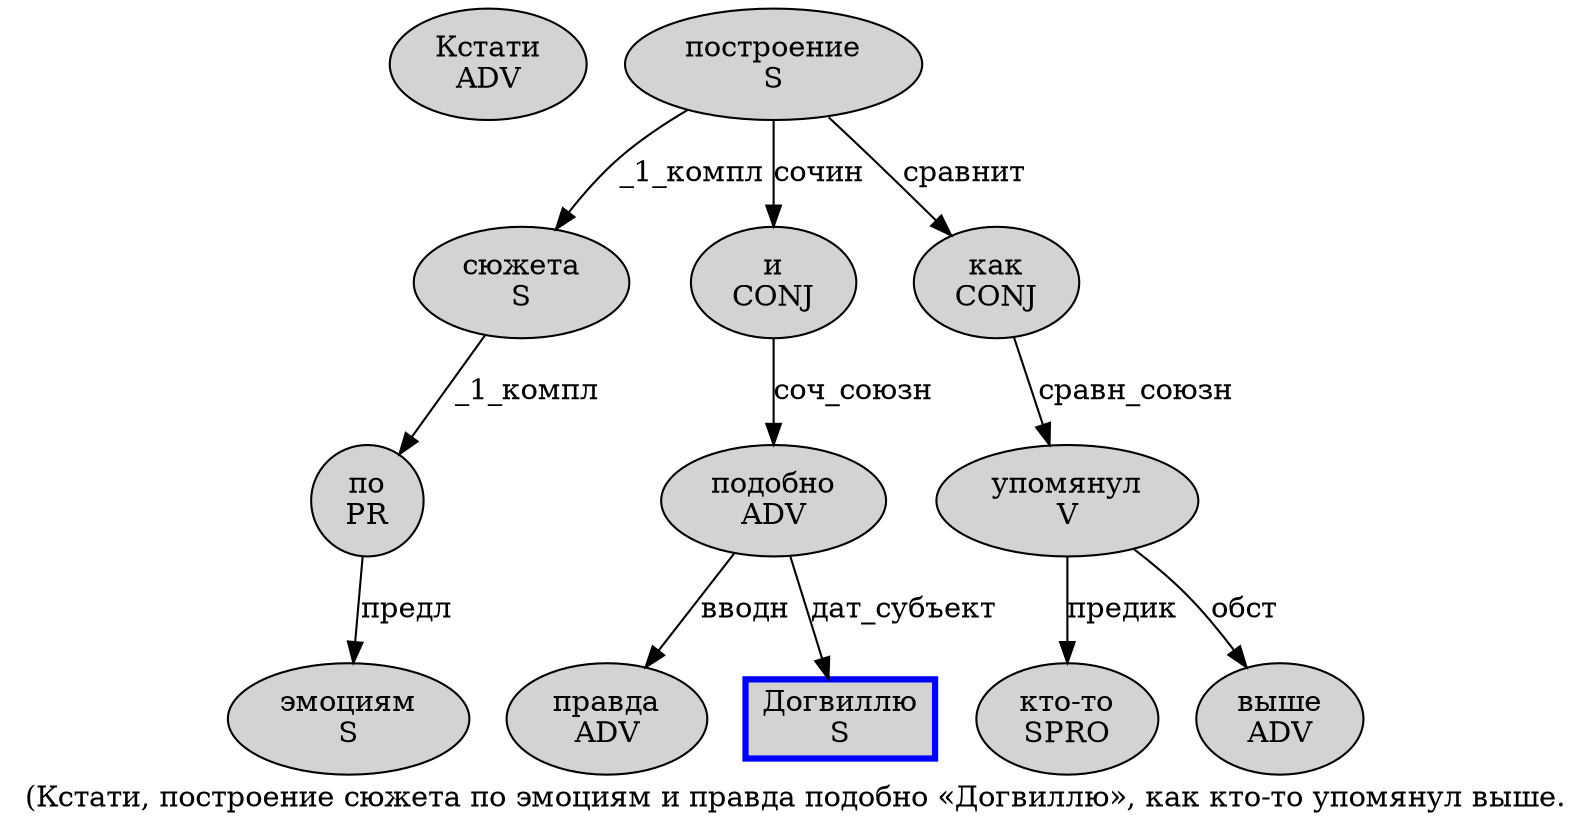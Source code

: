 digraph SENTENCE_64 {
	graph [label="(Кстати, построение сюжета по эмоциям и правда подобно «Догвиллю», как кто-то упомянул выше."]
	node [style=filled]
		1 [label="Кстати
ADV" color="" fillcolor=lightgray penwidth=1 shape=ellipse]
		3 [label="построение
S" color="" fillcolor=lightgray penwidth=1 shape=ellipse]
		4 [label="сюжета
S" color="" fillcolor=lightgray penwidth=1 shape=ellipse]
		5 [label="по
PR" color="" fillcolor=lightgray penwidth=1 shape=ellipse]
		6 [label="эмоциям
S" color="" fillcolor=lightgray penwidth=1 shape=ellipse]
		7 [label="и
CONJ" color="" fillcolor=lightgray penwidth=1 shape=ellipse]
		8 [label="правда
ADV" color="" fillcolor=lightgray penwidth=1 shape=ellipse]
		9 [label="подобно
ADV" color="" fillcolor=lightgray penwidth=1 shape=ellipse]
		11 [label="Догвиллю
S" color=blue fillcolor=lightgray penwidth=3 shape=box]
		14 [label="как
CONJ" color="" fillcolor=lightgray penwidth=1 shape=ellipse]
		15 [label="кто-то
SPRO" color="" fillcolor=lightgray penwidth=1 shape=ellipse]
		16 [label="упомянул
V" color="" fillcolor=lightgray penwidth=1 shape=ellipse]
		17 [label="выше
ADV" color="" fillcolor=lightgray penwidth=1 shape=ellipse]
			7 -> 9 [label="соч_союзн"]
			4 -> 5 [label="_1_компл"]
			5 -> 6 [label="предл"]
			16 -> 15 [label="предик"]
			16 -> 17 [label="обст"]
			14 -> 16 [label="сравн_союзн"]
			3 -> 4 [label="_1_компл"]
			3 -> 7 [label="сочин"]
			3 -> 14 [label="сравнит"]
			9 -> 8 [label="вводн"]
			9 -> 11 [label="дат_субъект"]
}